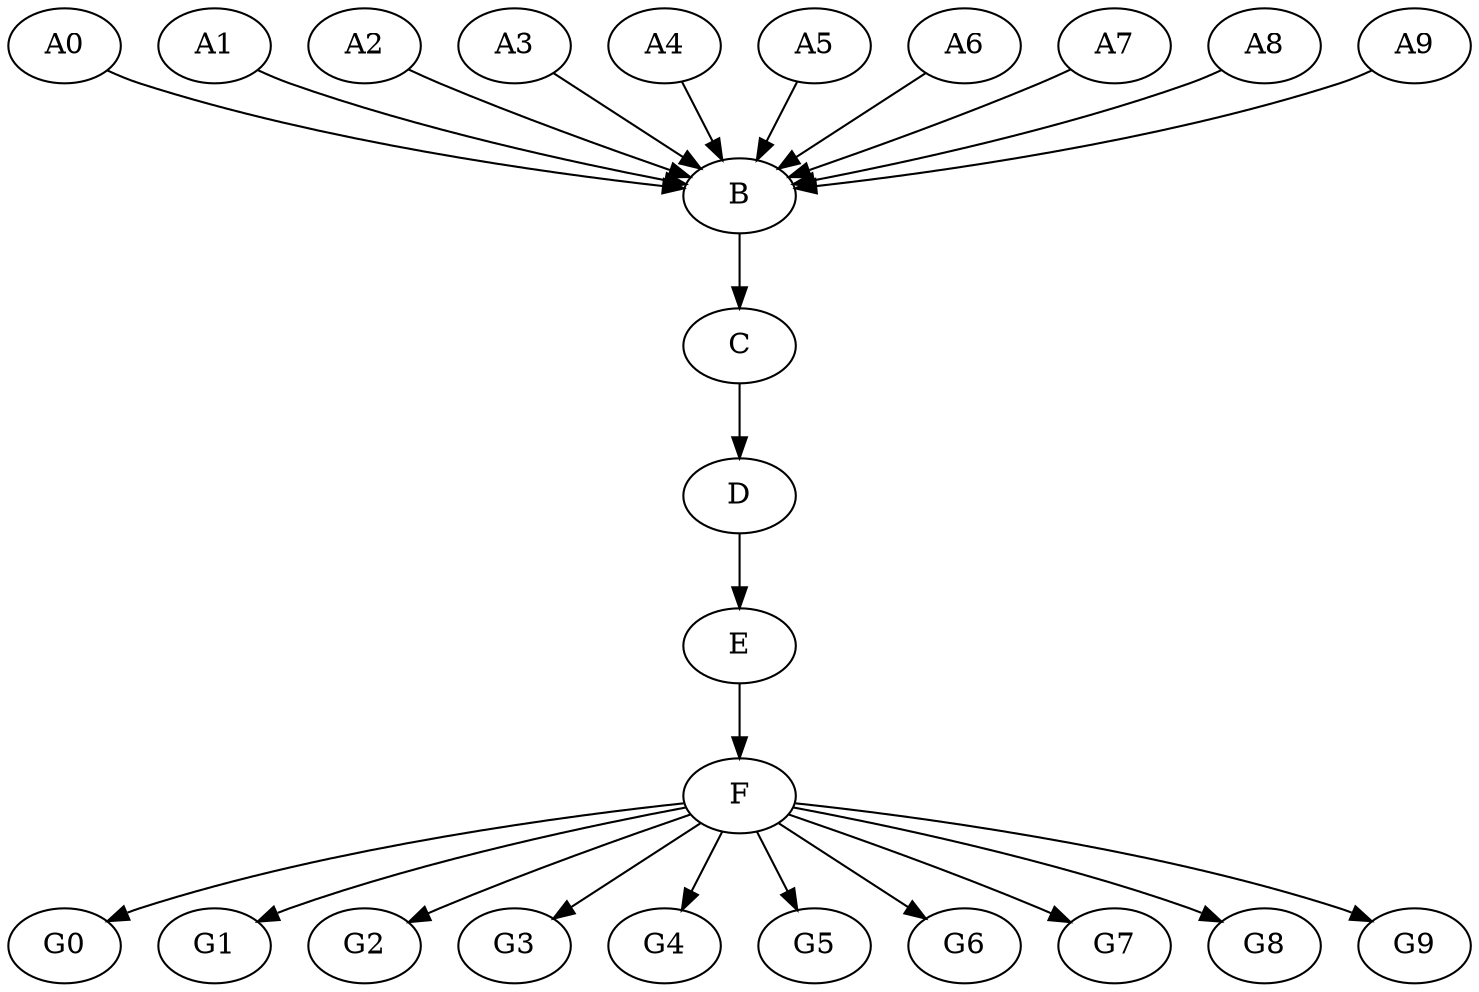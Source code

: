 digraph G {
    A0 -> B;
    A1 -> B;
    A2 -> B;
    A3 -> B;
    A4 -> B;
    A5 -> B;
    A6 -> B;
    A7 -> B;
    A8 -> B;
    A9 -> B;

    B -> C;

    C -> D;

    D -> E;

    E -> F;

    F -> G0;
    F -> G1;
    F -> G2;
    F -> G3;
    F -> G4;
    F -> G5;
    F -> G6;
    F -> G7;
    F -> G8;
    F -> G9;
}
